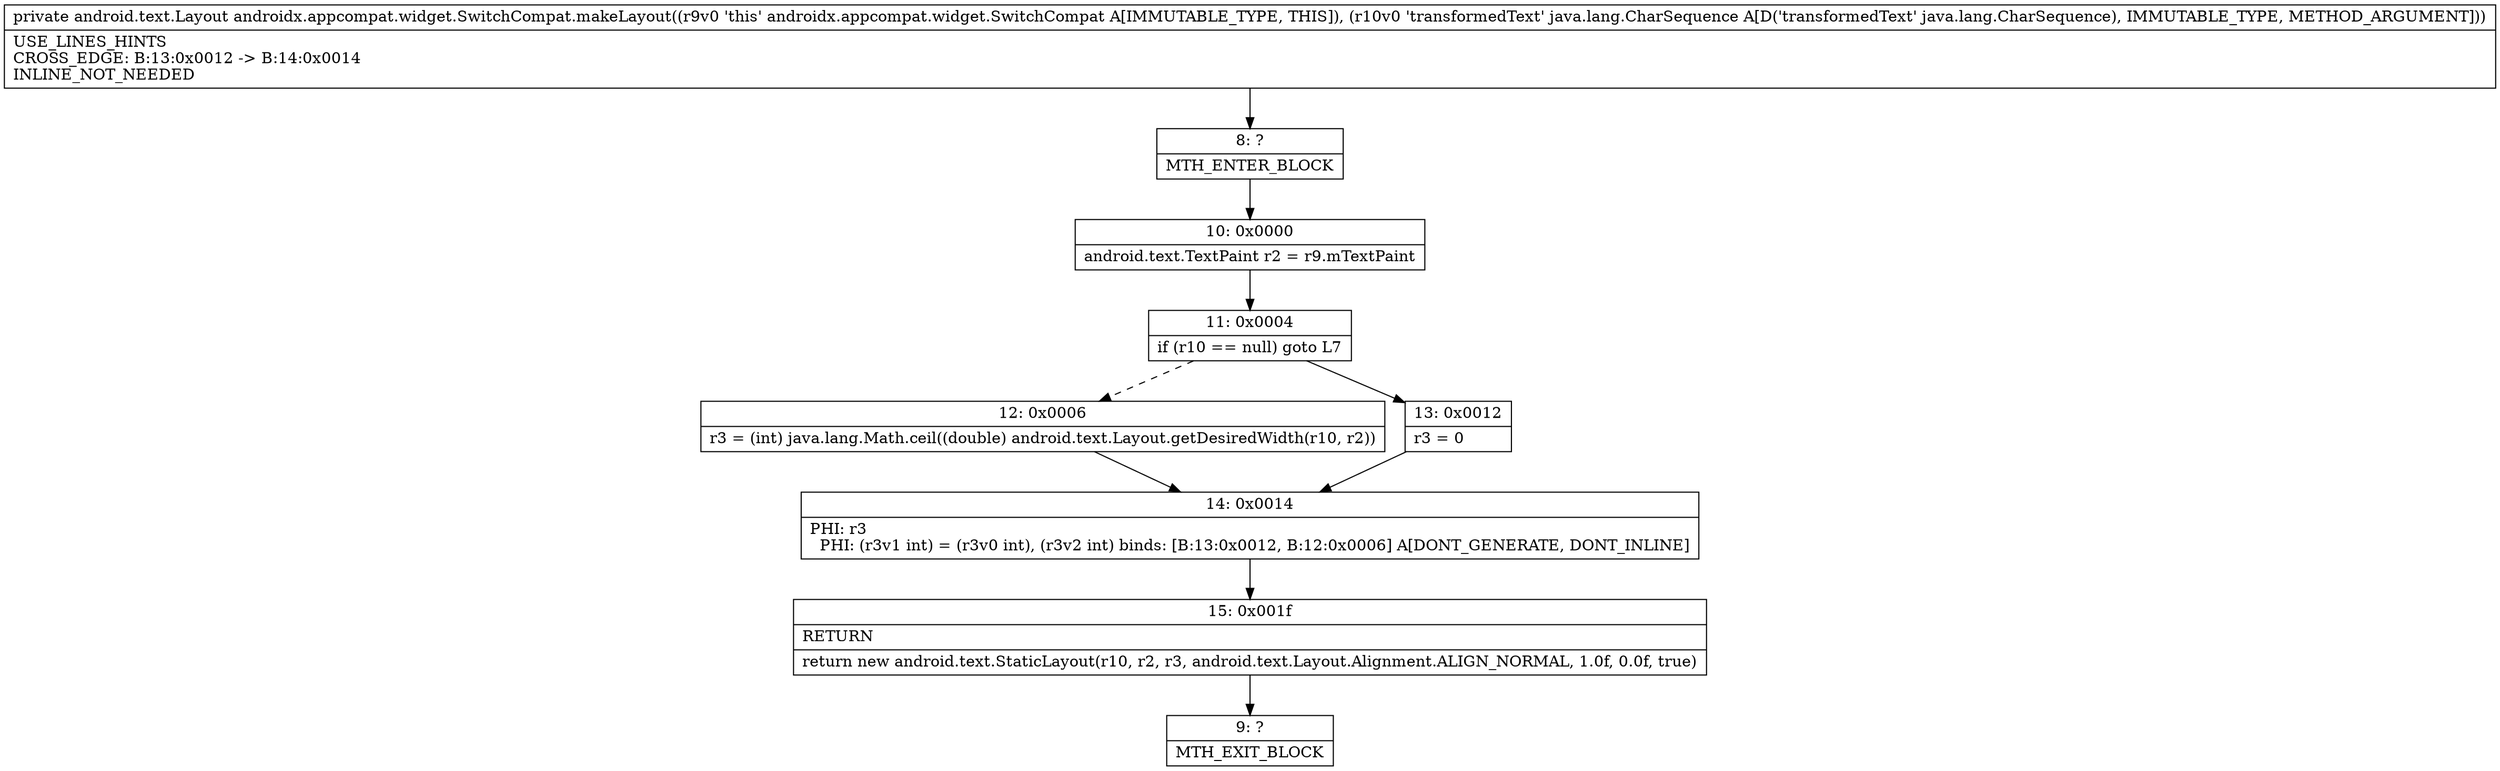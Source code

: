 digraph "CFG forandroidx.appcompat.widget.SwitchCompat.makeLayout(Ljava\/lang\/CharSequence;)Landroid\/text\/Layout;" {
Node_8 [shape=record,label="{8\:\ ?|MTH_ENTER_BLOCK\l}"];
Node_10 [shape=record,label="{10\:\ 0x0000|android.text.TextPaint r2 = r9.mTextPaint\l}"];
Node_11 [shape=record,label="{11\:\ 0x0004|if (r10 == null) goto L7\l}"];
Node_12 [shape=record,label="{12\:\ 0x0006|r3 = (int) java.lang.Math.ceil((double) android.text.Layout.getDesiredWidth(r10, r2))\l}"];
Node_14 [shape=record,label="{14\:\ 0x0014|PHI: r3 \l  PHI: (r3v1 int) = (r3v0 int), (r3v2 int) binds: [B:13:0x0012, B:12:0x0006] A[DONT_GENERATE, DONT_INLINE]\l}"];
Node_15 [shape=record,label="{15\:\ 0x001f|RETURN\l|return new android.text.StaticLayout(r10, r2, r3, android.text.Layout.Alignment.ALIGN_NORMAL, 1.0f, 0.0f, true)\l}"];
Node_9 [shape=record,label="{9\:\ ?|MTH_EXIT_BLOCK\l}"];
Node_13 [shape=record,label="{13\:\ 0x0012|r3 = 0\l}"];
MethodNode[shape=record,label="{private android.text.Layout androidx.appcompat.widget.SwitchCompat.makeLayout((r9v0 'this' androidx.appcompat.widget.SwitchCompat A[IMMUTABLE_TYPE, THIS]), (r10v0 'transformedText' java.lang.CharSequence A[D('transformedText' java.lang.CharSequence), IMMUTABLE_TYPE, METHOD_ARGUMENT]))  | USE_LINES_HINTS\lCROSS_EDGE: B:13:0x0012 \-\> B:14:0x0014\lINLINE_NOT_NEEDED\l}"];
MethodNode -> Node_8;Node_8 -> Node_10;
Node_10 -> Node_11;
Node_11 -> Node_12[style=dashed];
Node_11 -> Node_13;
Node_12 -> Node_14;
Node_14 -> Node_15;
Node_15 -> Node_9;
Node_13 -> Node_14;
}

